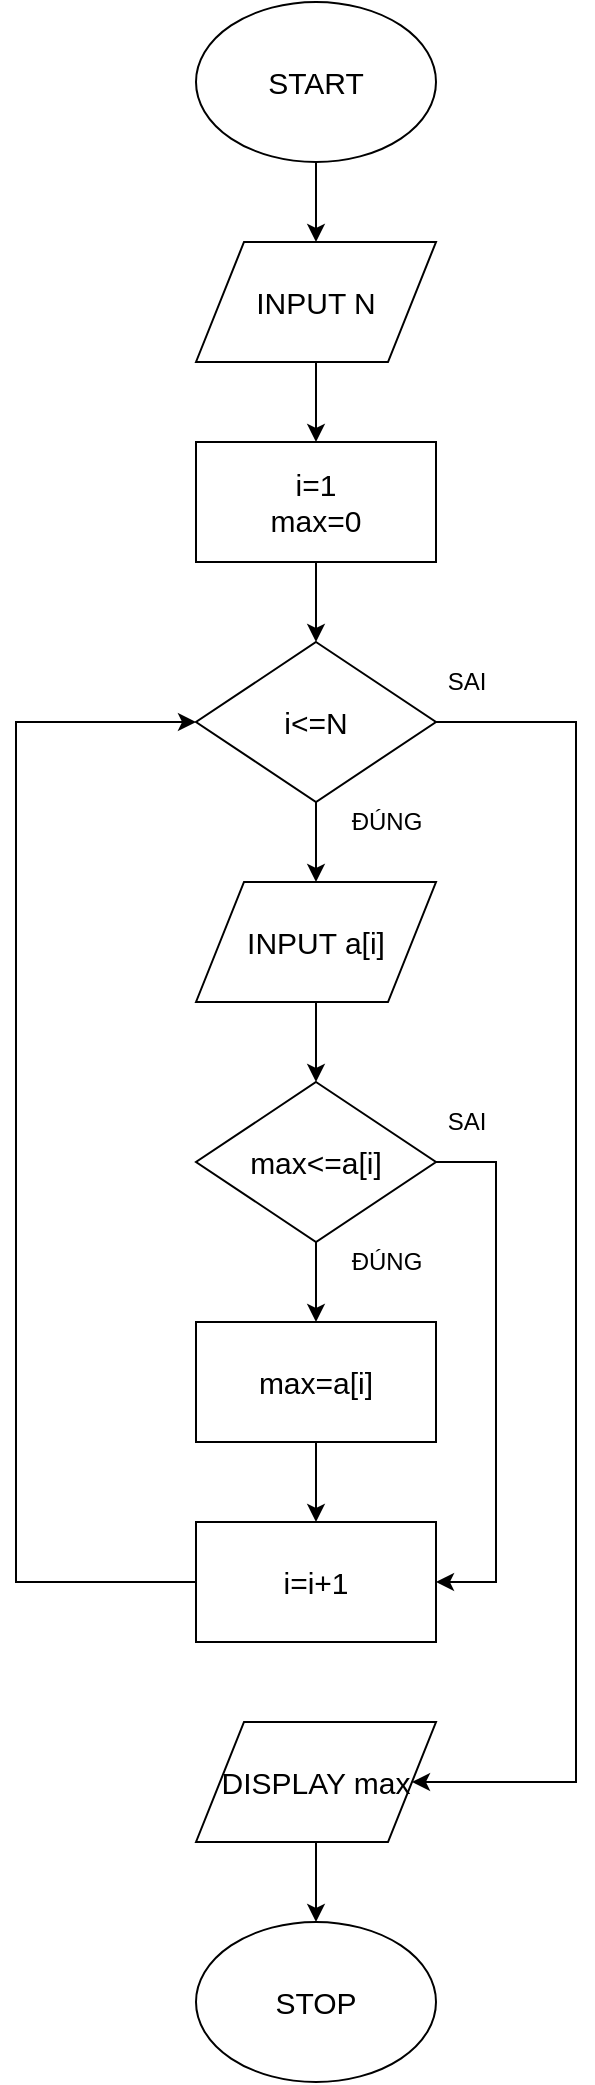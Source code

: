 <mxfile version="13.1.3">
    <diagram id="6hGFLwfOUW9BJ-s0fimq" name="Page-1">
        <mxGraphModel dx="767" dy="565" grid="1" gridSize="10" guides="1" tooltips="1" connect="1" arrows="1" fold="1" page="1" pageScale="1" pageWidth="827" pageHeight="1169" math="0" shadow="0">
            <root>
                <mxCell id="0"/>
                <mxCell id="1" parent="0"/>
                <mxCell id="15" value="" style="edgeStyle=orthogonalEdgeStyle;rounded=0;orthogonalLoop=1;jettySize=auto;html=1;" edge="1" parent="1" source="2" target="3">
                    <mxGeometry relative="1" as="geometry"/>
                </mxCell>
                <mxCell id="2" value="&lt;font style=&quot;font-size: 15px&quot;&gt;START&lt;/font&gt;" style="ellipse;whiteSpace=wrap;html=1;" vertex="1" parent="1">
                    <mxGeometry x="330" width="120" height="80" as="geometry"/>
                </mxCell>
                <mxCell id="16" value="" style="edgeStyle=orthogonalEdgeStyle;rounded=0;orthogonalLoop=1;jettySize=auto;html=1;" edge="1" parent="1" source="3" target="4">
                    <mxGeometry relative="1" as="geometry"/>
                </mxCell>
                <mxCell id="3" value="&lt;font style=&quot;font-size: 15px&quot;&gt;INPUT N&lt;/font&gt;" style="shape=parallelogram;perimeter=parallelogramPerimeter;whiteSpace=wrap;html=1;" vertex="1" parent="1">
                    <mxGeometry x="330" y="120" width="120" height="60" as="geometry"/>
                </mxCell>
                <mxCell id="17" value="" style="edgeStyle=orthogonalEdgeStyle;rounded=0;orthogonalLoop=1;jettySize=auto;html=1;" edge="1" parent="1" source="4" target="5">
                    <mxGeometry relative="1" as="geometry"/>
                </mxCell>
                <mxCell id="4" value="&lt;font style=&quot;font-size: 15px&quot;&gt;i=1&lt;br&gt;max=0&lt;/font&gt;" style="rounded=0;whiteSpace=wrap;html=1;" vertex="1" parent="1">
                    <mxGeometry x="330" y="220" width="120" height="60" as="geometry"/>
                </mxCell>
                <mxCell id="18" value="" style="edgeStyle=orthogonalEdgeStyle;rounded=0;orthogonalLoop=1;jettySize=auto;html=1;" edge="1" parent="1" source="5" target="9">
                    <mxGeometry relative="1" as="geometry"/>
                </mxCell>
                <mxCell id="29" style="edgeStyle=orthogonalEdgeStyle;rounded=0;orthogonalLoop=1;jettySize=auto;html=1;exitX=1;exitY=0.5;exitDx=0;exitDy=0;entryX=1;entryY=0.5;entryDx=0;entryDy=0;" edge="1" parent="1" source="5" target="14">
                    <mxGeometry relative="1" as="geometry">
                        <Array as="points">
                            <mxPoint x="520" y="360"/>
                            <mxPoint x="520" y="890"/>
                        </Array>
                    </mxGeometry>
                </mxCell>
                <mxCell id="5" value="&lt;font style=&quot;font-size: 15px&quot;&gt;i&amp;lt;=N&lt;/font&gt;" style="rhombus;whiteSpace=wrap;html=1;" vertex="1" parent="1">
                    <mxGeometry x="330" y="320" width="120" height="80" as="geometry"/>
                </mxCell>
                <mxCell id="19" value="" style="edgeStyle=orthogonalEdgeStyle;rounded=0;orthogonalLoop=1;jettySize=auto;html=1;" edge="1" parent="1" source="9" target="10">
                    <mxGeometry relative="1" as="geometry"/>
                </mxCell>
                <mxCell id="9" value="&lt;font style=&quot;font-size: 15px&quot;&gt;INPUT a[i]&lt;/font&gt;" style="shape=parallelogram;perimeter=parallelogramPerimeter;whiteSpace=wrap;html=1;" vertex="1" parent="1">
                    <mxGeometry x="330" y="440" width="120" height="60" as="geometry"/>
                </mxCell>
                <mxCell id="20" value="" style="edgeStyle=orthogonalEdgeStyle;rounded=0;orthogonalLoop=1;jettySize=auto;html=1;" edge="1" parent="1" source="10" target="11">
                    <mxGeometry relative="1" as="geometry"/>
                </mxCell>
                <mxCell id="30" style="edgeStyle=orthogonalEdgeStyle;rounded=0;orthogonalLoop=1;jettySize=auto;html=1;entryX=1;entryY=0.5;entryDx=0;entryDy=0;" edge="1" parent="1" source="10" target="12">
                    <mxGeometry relative="1" as="geometry">
                        <mxPoint x="480" y="840" as="targetPoint"/>
                        <Array as="points">
                            <mxPoint x="480" y="580"/>
                            <mxPoint x="480" y="790"/>
                        </Array>
                    </mxGeometry>
                </mxCell>
                <mxCell id="10" value="&lt;font style=&quot;font-size: 15px&quot;&gt;max&amp;lt;=a[i]&lt;/font&gt;" style="rhombus;whiteSpace=wrap;html=1;" vertex="1" parent="1">
                    <mxGeometry x="330" y="540" width="120" height="80" as="geometry"/>
                </mxCell>
                <mxCell id="21" value="" style="edgeStyle=orthogonalEdgeStyle;rounded=0;orthogonalLoop=1;jettySize=auto;html=1;" edge="1" parent="1" source="11" target="12">
                    <mxGeometry relative="1" as="geometry"/>
                </mxCell>
                <mxCell id="11" value="&lt;font style=&quot;font-size: 15px&quot;&gt;max=a[i]&lt;/font&gt;" style="rounded=0;whiteSpace=wrap;html=1;" vertex="1" parent="1">
                    <mxGeometry x="330" y="660" width="120" height="60" as="geometry"/>
                </mxCell>
                <mxCell id="28" style="edgeStyle=orthogonalEdgeStyle;rounded=0;orthogonalLoop=1;jettySize=auto;html=1;entryX=0;entryY=0.5;entryDx=0;entryDy=0;" edge="1" parent="1" source="12" target="5">
                    <mxGeometry relative="1" as="geometry">
                        <Array as="points">
                            <mxPoint x="240" y="790"/>
                            <mxPoint x="240" y="360"/>
                        </Array>
                    </mxGeometry>
                </mxCell>
                <mxCell id="12" value="&lt;font style=&quot;font-size: 15px&quot;&gt;i=i+1&lt;/font&gt;" style="rounded=0;whiteSpace=wrap;html=1;" vertex="1" parent="1">
                    <mxGeometry x="330" y="760" width="120" height="60" as="geometry"/>
                </mxCell>
                <mxCell id="13" value="&lt;font style=&quot;font-size: 15px&quot;&gt;STOP&lt;/font&gt;" style="ellipse;whiteSpace=wrap;html=1;" vertex="1" parent="1">
                    <mxGeometry x="330" y="960" width="120" height="80" as="geometry"/>
                </mxCell>
                <mxCell id="23" value="" style="edgeStyle=orthogonalEdgeStyle;rounded=0;orthogonalLoop=1;jettySize=auto;html=1;" edge="1" parent="1" source="14" target="13">
                    <mxGeometry relative="1" as="geometry"/>
                </mxCell>
                <mxCell id="14" value="&lt;font style=&quot;font-size: 15px&quot;&gt;DISPLAY max&lt;/font&gt;" style="shape=parallelogram;perimeter=parallelogramPerimeter;whiteSpace=wrap;html=1;" vertex="1" parent="1">
                    <mxGeometry x="330" y="860" width="120" height="60" as="geometry"/>
                </mxCell>
                <mxCell id="24" value="ĐÚNG" style="text;html=1;align=center;verticalAlign=middle;resizable=0;points=[];autosize=1;" vertex="1" parent="1">
                    <mxGeometry x="400" y="400" width="50" height="20" as="geometry"/>
                </mxCell>
                <mxCell id="26" value="SAI" style="text;html=1;align=center;verticalAlign=middle;resizable=0;points=[];autosize=1;" vertex="1" parent="1">
                    <mxGeometry x="450" y="330" width="30" height="20" as="geometry"/>
                </mxCell>
                <mxCell id="27" value="ĐÚNG" style="text;html=1;align=center;verticalAlign=middle;resizable=0;points=[];autosize=1;" vertex="1" parent="1">
                    <mxGeometry x="400" y="620" width="50" height="20" as="geometry"/>
                </mxCell>
                <mxCell id="31" value="SAI" style="text;html=1;align=center;verticalAlign=middle;resizable=0;points=[];autosize=1;" vertex="1" parent="1">
                    <mxGeometry x="450" y="550" width="30" height="20" as="geometry"/>
                </mxCell>
            </root>
        </mxGraphModel>
    </diagram>
</mxfile>